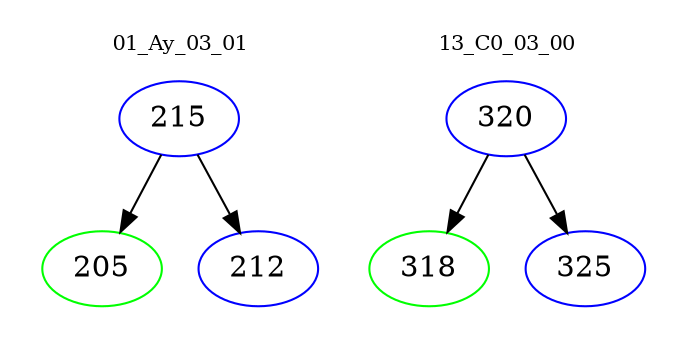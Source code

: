 digraph{
subgraph cluster_0 {
color = white
label = "01_Ay_03_01";
fontsize=10;
T0_215 [label="215", color="blue"]
T0_215 -> T0_205 [color="black"]
T0_205 [label="205", color="green"]
T0_215 -> T0_212 [color="black"]
T0_212 [label="212", color="blue"]
}
subgraph cluster_1 {
color = white
label = "13_C0_03_00";
fontsize=10;
T1_320 [label="320", color="blue"]
T1_320 -> T1_318 [color="black"]
T1_318 [label="318", color="green"]
T1_320 -> T1_325 [color="black"]
T1_325 [label="325", color="blue"]
}
}
